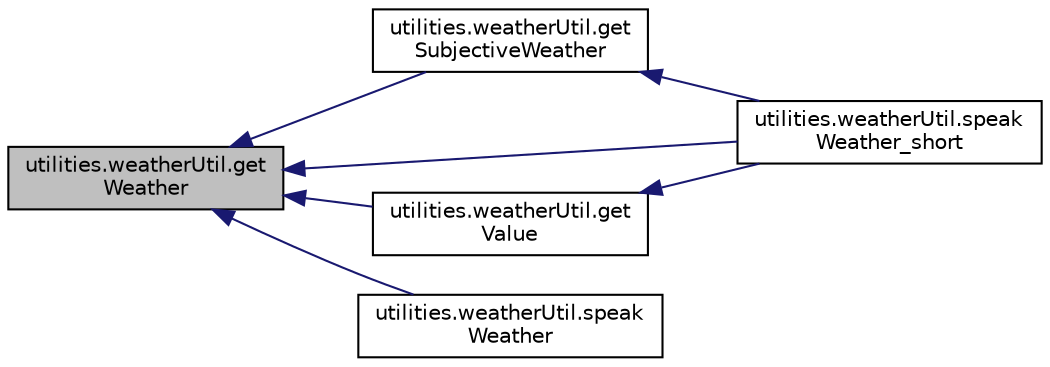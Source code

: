 digraph "utilities.weatherUtil.getWeather"
{
  edge [fontname="Helvetica",fontsize="10",labelfontname="Helvetica",labelfontsize="10"];
  node [fontname="Helvetica",fontsize="10",shape=record];
  rankdir="LR";
  Node1 [label="utilities.weatherUtil.get\lWeather",height=0.2,width=0.4,color="black", fillcolor="grey75", style="filled" fontcolor="black"];
  Node1 -> Node2 [dir="back",color="midnightblue",fontsize="10",style="solid",fontname="Helvetica"];
  Node2 [label="utilities.weatherUtil.get\lSubjectiveWeather",height=0.2,width=0.4,color="black", fillcolor="white", style="filled",URL="$namespaceutilities_1_1weatherUtil.html#af9efee5ebff4d471f181852a4eeb7cc4"];
  Node2 -> Node3 [dir="back",color="midnightblue",fontsize="10",style="solid",fontname="Helvetica"];
  Node3 [label="utilities.weatherUtil.speak\lWeather_short",height=0.2,width=0.4,color="black", fillcolor="white", style="filled",URL="$namespaceutilities_1_1weatherUtil.html#a11cd2ff52c058bfcf746b86d6ee8cb30"];
  Node1 -> Node4 [dir="back",color="midnightblue",fontsize="10",style="solid",fontname="Helvetica"];
  Node4 [label="utilities.weatherUtil.get\lValue",height=0.2,width=0.4,color="black", fillcolor="white", style="filled",URL="$namespaceutilities_1_1weatherUtil.html#ae684ea8397b5794ff785aee1d8cca0bb"];
  Node4 -> Node3 [dir="back",color="midnightblue",fontsize="10",style="solid",fontname="Helvetica"];
  Node1 -> Node5 [dir="back",color="midnightblue",fontsize="10",style="solid",fontname="Helvetica"];
  Node5 [label="utilities.weatherUtil.speak\lWeather",height=0.2,width=0.4,color="black", fillcolor="white", style="filled",URL="$namespaceutilities_1_1weatherUtil.html#a56139310722e41bbe3dc7b40ec1df87e"];
  Node1 -> Node3 [dir="back",color="midnightblue",fontsize="10",style="solid",fontname="Helvetica"];
}
